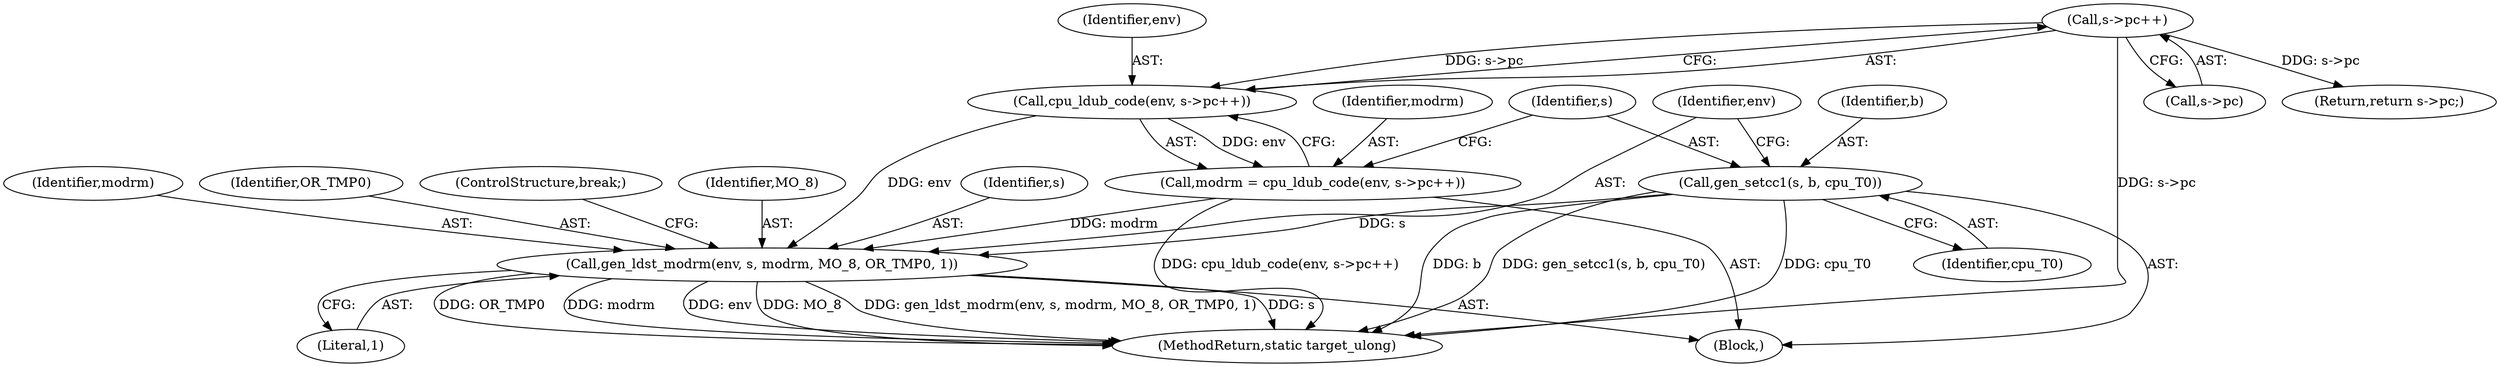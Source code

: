 digraph "0_qemu_30663fd26c0307e414622c7a8607fbc04f92ec14@pointer" {
"1006509" [label="(Call,gen_ldst_modrm(env, s, modrm, MO_8, OR_TMP0, 1))"];
"1006499" [label="(Call,cpu_ldub_code(env, s->pc++))"];
"1006501" [label="(Call,s->pc++)"];
"1006505" [label="(Call,gen_setcc1(s, b, cpu_T0))"];
"1006497" [label="(Call,modrm = cpu_ldub_code(env, s->pc++))"];
"1006507" [label="(Identifier,b)"];
"1006510" [label="(Identifier,env)"];
"1006497" [label="(Call,modrm = cpu_ldub_code(env, s->pc++))"];
"1006511" [label="(Identifier,s)"];
"1006502" [label="(Call,s->pc)"];
"1006500" [label="(Identifier,env)"];
"1006505" [label="(Call,gen_setcc1(s, b, cpu_T0))"];
"1006499" [label="(Call,cpu_ldub_code(env, s->pc++))"];
"1001025" [label="(Block,)"];
"1006512" [label="(Identifier,modrm)"];
"1011821" [label="(Return,return s->pc;)"];
"1006498" [label="(Identifier,modrm)"];
"1006509" [label="(Call,gen_ldst_modrm(env, s, modrm, MO_8, OR_TMP0, 1))"];
"1006501" [label="(Call,s->pc++)"];
"1011840" [label="(MethodReturn,static target_ulong)"];
"1006514" [label="(Identifier,OR_TMP0)"];
"1006515" [label="(Literal,1)"];
"1006516" [label="(ControlStructure,break;)"];
"1006508" [label="(Identifier,cpu_T0)"];
"1006513" [label="(Identifier,MO_8)"];
"1006506" [label="(Identifier,s)"];
"1006509" -> "1001025"  [label="AST: "];
"1006509" -> "1006515"  [label="CFG: "];
"1006510" -> "1006509"  [label="AST: "];
"1006511" -> "1006509"  [label="AST: "];
"1006512" -> "1006509"  [label="AST: "];
"1006513" -> "1006509"  [label="AST: "];
"1006514" -> "1006509"  [label="AST: "];
"1006515" -> "1006509"  [label="AST: "];
"1006516" -> "1006509"  [label="CFG: "];
"1006509" -> "1011840"  [label="DDG: MO_8"];
"1006509" -> "1011840"  [label="DDG: gen_ldst_modrm(env, s, modrm, MO_8, OR_TMP0, 1)"];
"1006509" -> "1011840"  [label="DDG: s"];
"1006509" -> "1011840"  [label="DDG: OR_TMP0"];
"1006509" -> "1011840"  [label="DDG: modrm"];
"1006509" -> "1011840"  [label="DDG: env"];
"1006499" -> "1006509"  [label="DDG: env"];
"1006505" -> "1006509"  [label="DDG: s"];
"1006497" -> "1006509"  [label="DDG: modrm"];
"1006499" -> "1006497"  [label="AST: "];
"1006499" -> "1006501"  [label="CFG: "];
"1006500" -> "1006499"  [label="AST: "];
"1006501" -> "1006499"  [label="AST: "];
"1006497" -> "1006499"  [label="CFG: "];
"1006499" -> "1006497"  [label="DDG: env"];
"1006501" -> "1006499"  [label="DDG: s->pc"];
"1006501" -> "1006502"  [label="CFG: "];
"1006502" -> "1006501"  [label="AST: "];
"1006501" -> "1011840"  [label="DDG: s->pc"];
"1006501" -> "1011821"  [label="DDG: s->pc"];
"1006505" -> "1001025"  [label="AST: "];
"1006505" -> "1006508"  [label="CFG: "];
"1006506" -> "1006505"  [label="AST: "];
"1006507" -> "1006505"  [label="AST: "];
"1006508" -> "1006505"  [label="AST: "];
"1006510" -> "1006505"  [label="CFG: "];
"1006505" -> "1011840"  [label="DDG: b"];
"1006505" -> "1011840"  [label="DDG: gen_setcc1(s, b, cpu_T0)"];
"1006505" -> "1011840"  [label="DDG: cpu_T0"];
"1006497" -> "1001025"  [label="AST: "];
"1006498" -> "1006497"  [label="AST: "];
"1006506" -> "1006497"  [label="CFG: "];
"1006497" -> "1011840"  [label="DDG: cpu_ldub_code(env, s->pc++)"];
}
